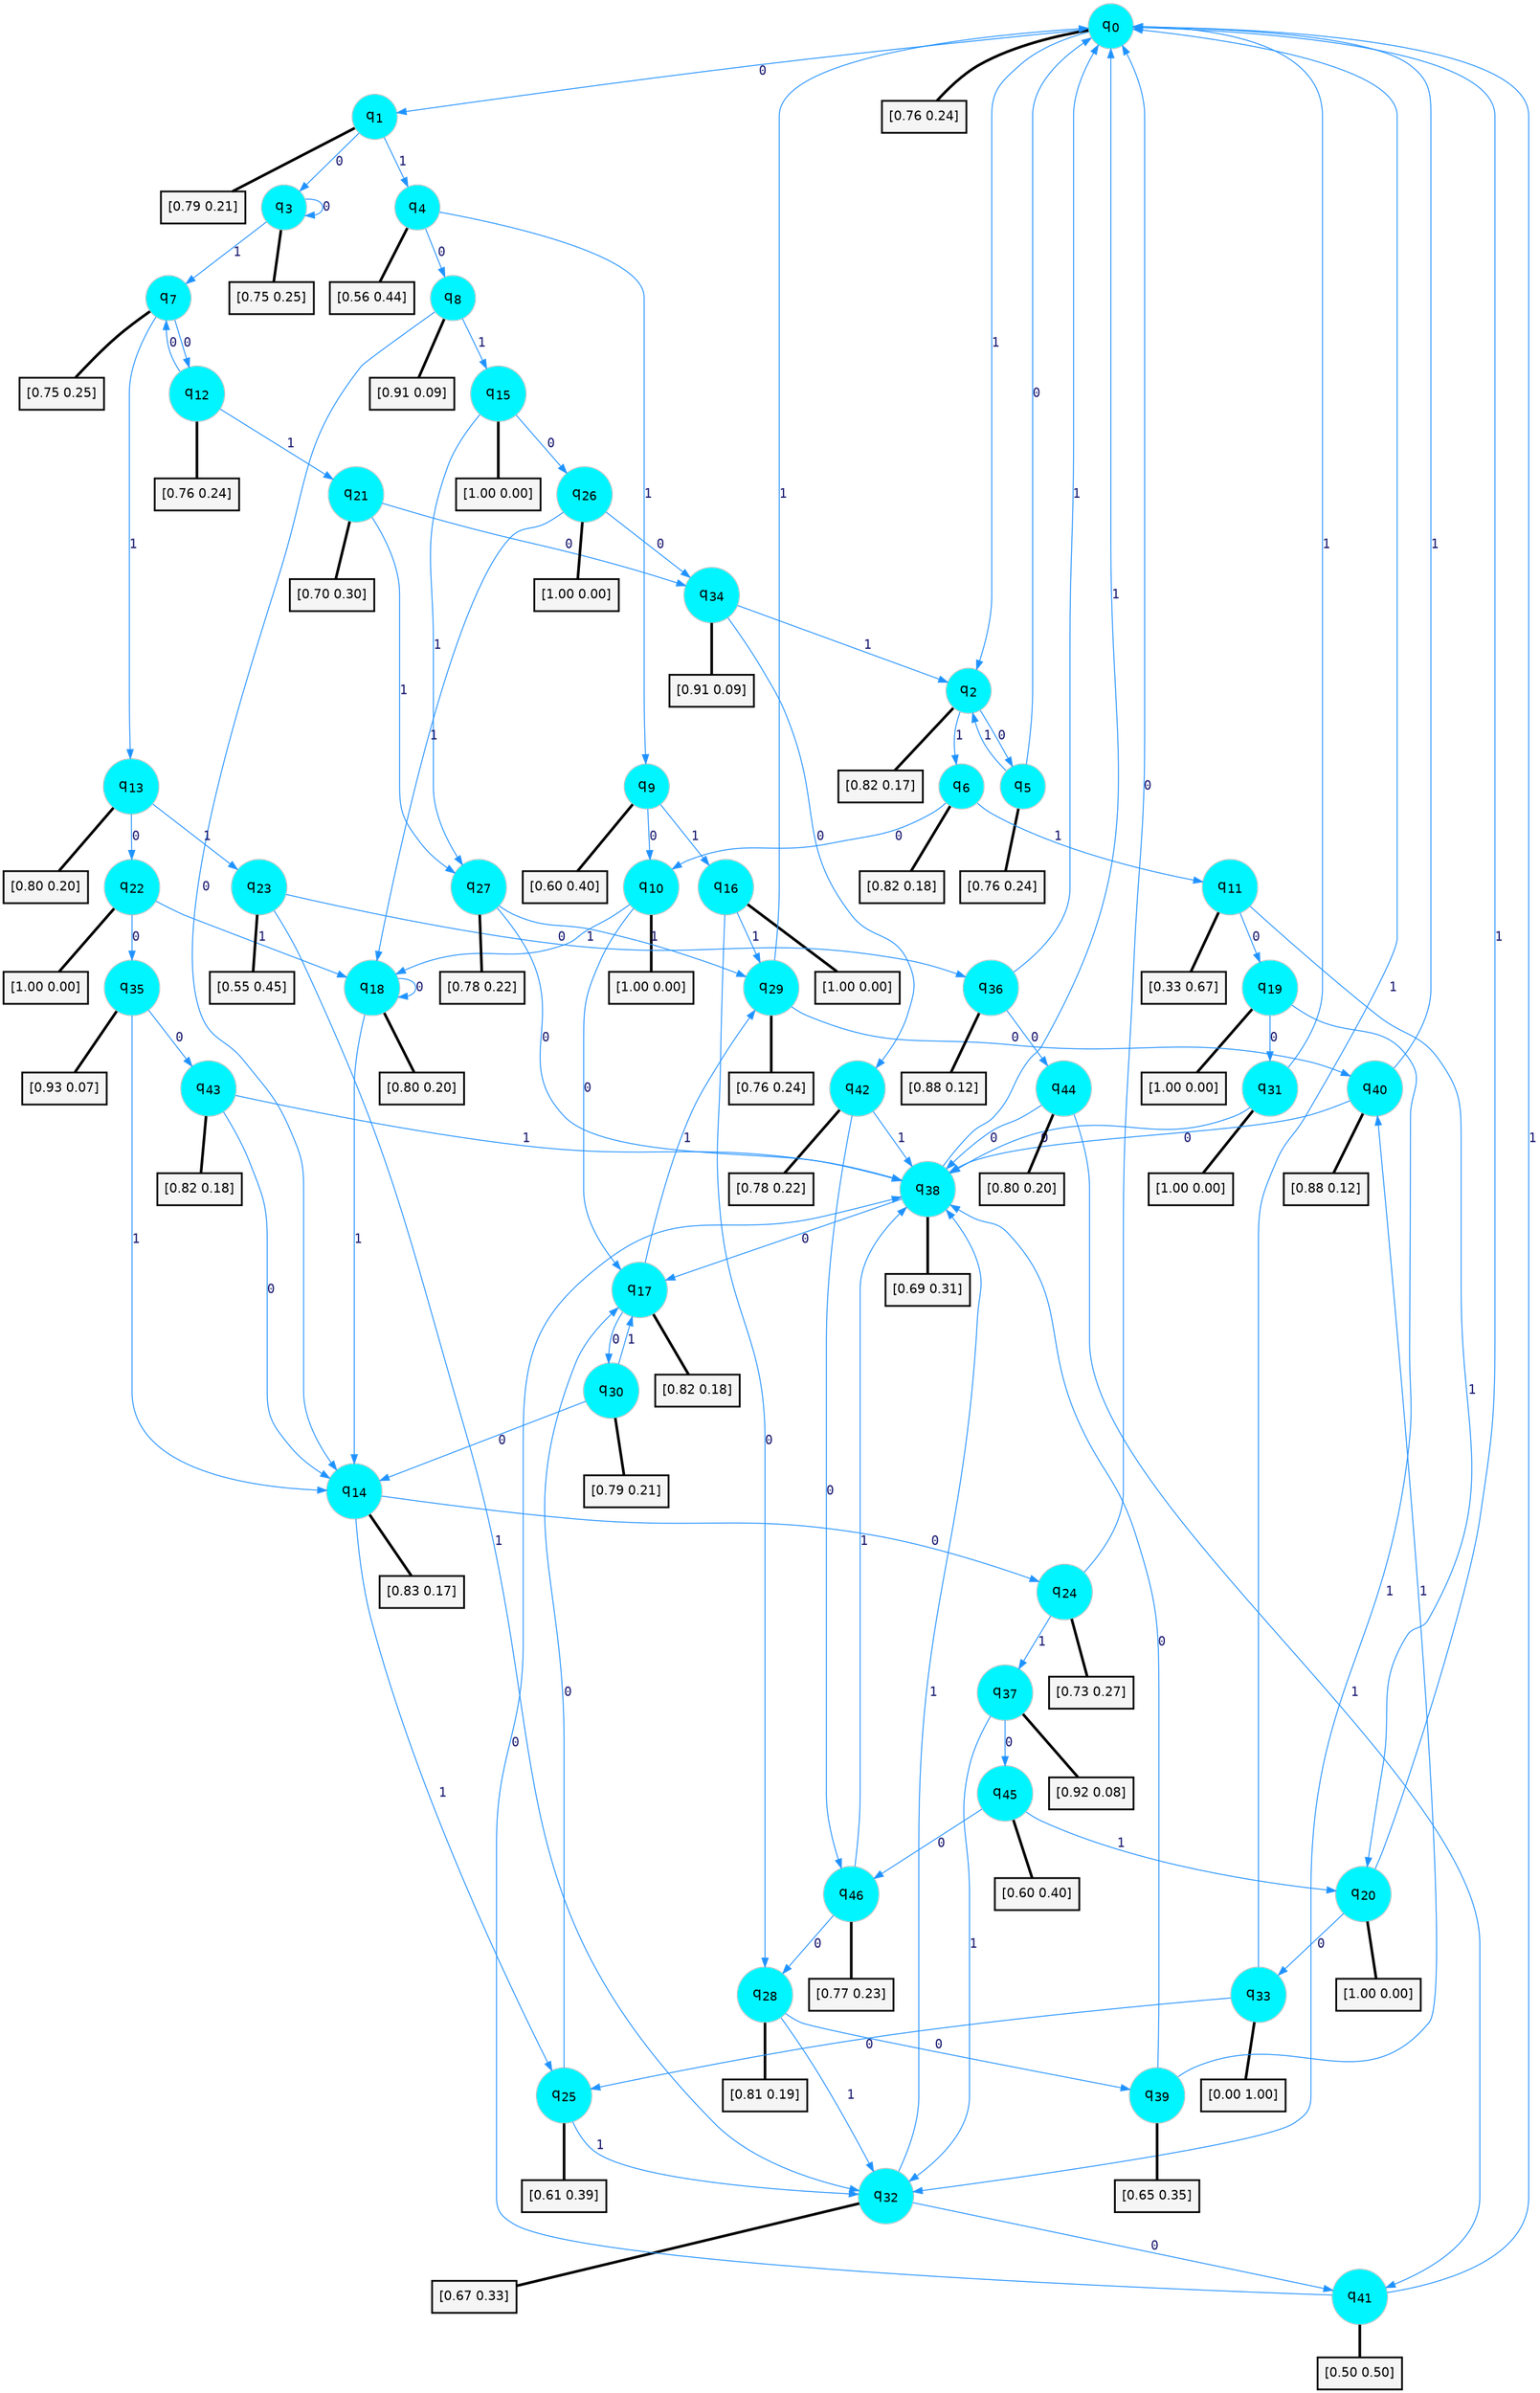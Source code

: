 digraph G {
graph [
bgcolor=transparent, dpi=300, rankdir=TD, size="40,25"];
node [
color=gray, fillcolor=turquoise1, fontcolor=black, fontname=Helvetica, fontsize=16, fontweight=bold, shape=circle, style=filled];
edge [
arrowsize=1, color=dodgerblue1, fontcolor=midnightblue, fontname=courier, fontweight=bold, penwidth=1, style=solid, weight=20];
0[label=<q<SUB>0</SUB>>];
1[label=<q<SUB>1</SUB>>];
2[label=<q<SUB>2</SUB>>];
3[label=<q<SUB>3</SUB>>];
4[label=<q<SUB>4</SUB>>];
5[label=<q<SUB>5</SUB>>];
6[label=<q<SUB>6</SUB>>];
7[label=<q<SUB>7</SUB>>];
8[label=<q<SUB>8</SUB>>];
9[label=<q<SUB>9</SUB>>];
10[label=<q<SUB>10</SUB>>];
11[label=<q<SUB>11</SUB>>];
12[label=<q<SUB>12</SUB>>];
13[label=<q<SUB>13</SUB>>];
14[label=<q<SUB>14</SUB>>];
15[label=<q<SUB>15</SUB>>];
16[label=<q<SUB>16</SUB>>];
17[label=<q<SUB>17</SUB>>];
18[label=<q<SUB>18</SUB>>];
19[label=<q<SUB>19</SUB>>];
20[label=<q<SUB>20</SUB>>];
21[label=<q<SUB>21</SUB>>];
22[label=<q<SUB>22</SUB>>];
23[label=<q<SUB>23</SUB>>];
24[label=<q<SUB>24</SUB>>];
25[label=<q<SUB>25</SUB>>];
26[label=<q<SUB>26</SUB>>];
27[label=<q<SUB>27</SUB>>];
28[label=<q<SUB>28</SUB>>];
29[label=<q<SUB>29</SUB>>];
30[label=<q<SUB>30</SUB>>];
31[label=<q<SUB>31</SUB>>];
32[label=<q<SUB>32</SUB>>];
33[label=<q<SUB>33</SUB>>];
34[label=<q<SUB>34</SUB>>];
35[label=<q<SUB>35</SUB>>];
36[label=<q<SUB>36</SUB>>];
37[label=<q<SUB>37</SUB>>];
38[label=<q<SUB>38</SUB>>];
39[label=<q<SUB>39</SUB>>];
40[label=<q<SUB>40</SUB>>];
41[label=<q<SUB>41</SUB>>];
42[label=<q<SUB>42</SUB>>];
43[label=<q<SUB>43</SUB>>];
44[label=<q<SUB>44</SUB>>];
45[label=<q<SUB>45</SUB>>];
46[label=<q<SUB>46</SUB>>];
47[label="[0.76 0.24]", shape=box,fontcolor=black, fontname=Helvetica, fontsize=14, penwidth=2, fillcolor=whitesmoke,color=black];
48[label="[0.79 0.21]", shape=box,fontcolor=black, fontname=Helvetica, fontsize=14, penwidth=2, fillcolor=whitesmoke,color=black];
49[label="[0.82 0.17]", shape=box,fontcolor=black, fontname=Helvetica, fontsize=14, penwidth=2, fillcolor=whitesmoke,color=black];
50[label="[0.75 0.25]", shape=box,fontcolor=black, fontname=Helvetica, fontsize=14, penwidth=2, fillcolor=whitesmoke,color=black];
51[label="[0.56 0.44]", shape=box,fontcolor=black, fontname=Helvetica, fontsize=14, penwidth=2, fillcolor=whitesmoke,color=black];
52[label="[0.76 0.24]", shape=box,fontcolor=black, fontname=Helvetica, fontsize=14, penwidth=2, fillcolor=whitesmoke,color=black];
53[label="[0.82 0.18]", shape=box,fontcolor=black, fontname=Helvetica, fontsize=14, penwidth=2, fillcolor=whitesmoke,color=black];
54[label="[0.75 0.25]", shape=box,fontcolor=black, fontname=Helvetica, fontsize=14, penwidth=2, fillcolor=whitesmoke,color=black];
55[label="[0.91 0.09]", shape=box,fontcolor=black, fontname=Helvetica, fontsize=14, penwidth=2, fillcolor=whitesmoke,color=black];
56[label="[0.60 0.40]", shape=box,fontcolor=black, fontname=Helvetica, fontsize=14, penwidth=2, fillcolor=whitesmoke,color=black];
57[label="[1.00 0.00]", shape=box,fontcolor=black, fontname=Helvetica, fontsize=14, penwidth=2, fillcolor=whitesmoke,color=black];
58[label="[0.33 0.67]", shape=box,fontcolor=black, fontname=Helvetica, fontsize=14, penwidth=2, fillcolor=whitesmoke,color=black];
59[label="[0.76 0.24]", shape=box,fontcolor=black, fontname=Helvetica, fontsize=14, penwidth=2, fillcolor=whitesmoke,color=black];
60[label="[0.80 0.20]", shape=box,fontcolor=black, fontname=Helvetica, fontsize=14, penwidth=2, fillcolor=whitesmoke,color=black];
61[label="[0.83 0.17]", shape=box,fontcolor=black, fontname=Helvetica, fontsize=14, penwidth=2, fillcolor=whitesmoke,color=black];
62[label="[1.00 0.00]", shape=box,fontcolor=black, fontname=Helvetica, fontsize=14, penwidth=2, fillcolor=whitesmoke,color=black];
63[label="[1.00 0.00]", shape=box,fontcolor=black, fontname=Helvetica, fontsize=14, penwidth=2, fillcolor=whitesmoke,color=black];
64[label="[0.82 0.18]", shape=box,fontcolor=black, fontname=Helvetica, fontsize=14, penwidth=2, fillcolor=whitesmoke,color=black];
65[label="[0.80 0.20]", shape=box,fontcolor=black, fontname=Helvetica, fontsize=14, penwidth=2, fillcolor=whitesmoke,color=black];
66[label="[1.00 0.00]", shape=box,fontcolor=black, fontname=Helvetica, fontsize=14, penwidth=2, fillcolor=whitesmoke,color=black];
67[label="[1.00 0.00]", shape=box,fontcolor=black, fontname=Helvetica, fontsize=14, penwidth=2, fillcolor=whitesmoke,color=black];
68[label="[0.70 0.30]", shape=box,fontcolor=black, fontname=Helvetica, fontsize=14, penwidth=2, fillcolor=whitesmoke,color=black];
69[label="[1.00 0.00]", shape=box,fontcolor=black, fontname=Helvetica, fontsize=14, penwidth=2, fillcolor=whitesmoke,color=black];
70[label="[0.55 0.45]", shape=box,fontcolor=black, fontname=Helvetica, fontsize=14, penwidth=2, fillcolor=whitesmoke,color=black];
71[label="[0.73 0.27]", shape=box,fontcolor=black, fontname=Helvetica, fontsize=14, penwidth=2, fillcolor=whitesmoke,color=black];
72[label="[0.61 0.39]", shape=box,fontcolor=black, fontname=Helvetica, fontsize=14, penwidth=2, fillcolor=whitesmoke,color=black];
73[label="[1.00 0.00]", shape=box,fontcolor=black, fontname=Helvetica, fontsize=14, penwidth=2, fillcolor=whitesmoke,color=black];
74[label="[0.78 0.22]", shape=box,fontcolor=black, fontname=Helvetica, fontsize=14, penwidth=2, fillcolor=whitesmoke,color=black];
75[label="[0.81 0.19]", shape=box,fontcolor=black, fontname=Helvetica, fontsize=14, penwidth=2, fillcolor=whitesmoke,color=black];
76[label="[0.76 0.24]", shape=box,fontcolor=black, fontname=Helvetica, fontsize=14, penwidth=2, fillcolor=whitesmoke,color=black];
77[label="[0.79 0.21]", shape=box,fontcolor=black, fontname=Helvetica, fontsize=14, penwidth=2, fillcolor=whitesmoke,color=black];
78[label="[1.00 0.00]", shape=box,fontcolor=black, fontname=Helvetica, fontsize=14, penwidth=2, fillcolor=whitesmoke,color=black];
79[label="[0.67 0.33]", shape=box,fontcolor=black, fontname=Helvetica, fontsize=14, penwidth=2, fillcolor=whitesmoke,color=black];
80[label="[0.00 1.00]", shape=box,fontcolor=black, fontname=Helvetica, fontsize=14, penwidth=2, fillcolor=whitesmoke,color=black];
81[label="[0.91 0.09]", shape=box,fontcolor=black, fontname=Helvetica, fontsize=14, penwidth=2, fillcolor=whitesmoke,color=black];
82[label="[0.93 0.07]", shape=box,fontcolor=black, fontname=Helvetica, fontsize=14, penwidth=2, fillcolor=whitesmoke,color=black];
83[label="[0.88 0.12]", shape=box,fontcolor=black, fontname=Helvetica, fontsize=14, penwidth=2, fillcolor=whitesmoke,color=black];
84[label="[0.92 0.08]", shape=box,fontcolor=black, fontname=Helvetica, fontsize=14, penwidth=2, fillcolor=whitesmoke,color=black];
85[label="[0.69 0.31]", shape=box,fontcolor=black, fontname=Helvetica, fontsize=14, penwidth=2, fillcolor=whitesmoke,color=black];
86[label="[0.65 0.35]", shape=box,fontcolor=black, fontname=Helvetica, fontsize=14, penwidth=2, fillcolor=whitesmoke,color=black];
87[label="[0.88 0.12]", shape=box,fontcolor=black, fontname=Helvetica, fontsize=14, penwidth=2, fillcolor=whitesmoke,color=black];
88[label="[0.50 0.50]", shape=box,fontcolor=black, fontname=Helvetica, fontsize=14, penwidth=2, fillcolor=whitesmoke,color=black];
89[label="[0.78 0.22]", shape=box,fontcolor=black, fontname=Helvetica, fontsize=14, penwidth=2, fillcolor=whitesmoke,color=black];
90[label="[0.82 0.18]", shape=box,fontcolor=black, fontname=Helvetica, fontsize=14, penwidth=2, fillcolor=whitesmoke,color=black];
91[label="[0.80 0.20]", shape=box,fontcolor=black, fontname=Helvetica, fontsize=14, penwidth=2, fillcolor=whitesmoke,color=black];
92[label="[0.60 0.40]", shape=box,fontcolor=black, fontname=Helvetica, fontsize=14, penwidth=2, fillcolor=whitesmoke,color=black];
93[label="[0.77 0.23]", shape=box,fontcolor=black, fontname=Helvetica, fontsize=14, penwidth=2, fillcolor=whitesmoke,color=black];
0->1 [label=0];
0->2 [label=1];
0->47 [arrowhead=none, penwidth=3,color=black];
1->3 [label=0];
1->4 [label=1];
1->48 [arrowhead=none, penwidth=3,color=black];
2->5 [label=0];
2->6 [label=1];
2->49 [arrowhead=none, penwidth=3,color=black];
3->3 [label=0];
3->7 [label=1];
3->50 [arrowhead=none, penwidth=3,color=black];
4->8 [label=0];
4->9 [label=1];
4->51 [arrowhead=none, penwidth=3,color=black];
5->0 [label=0];
5->2 [label=1];
5->52 [arrowhead=none, penwidth=3,color=black];
6->10 [label=0];
6->11 [label=1];
6->53 [arrowhead=none, penwidth=3,color=black];
7->12 [label=0];
7->13 [label=1];
7->54 [arrowhead=none, penwidth=3,color=black];
8->14 [label=0];
8->15 [label=1];
8->55 [arrowhead=none, penwidth=3,color=black];
9->10 [label=0];
9->16 [label=1];
9->56 [arrowhead=none, penwidth=3,color=black];
10->17 [label=0];
10->18 [label=1];
10->57 [arrowhead=none, penwidth=3,color=black];
11->19 [label=0];
11->20 [label=1];
11->58 [arrowhead=none, penwidth=3,color=black];
12->7 [label=0];
12->21 [label=1];
12->59 [arrowhead=none, penwidth=3,color=black];
13->22 [label=0];
13->23 [label=1];
13->60 [arrowhead=none, penwidth=3,color=black];
14->24 [label=0];
14->25 [label=1];
14->61 [arrowhead=none, penwidth=3,color=black];
15->26 [label=0];
15->27 [label=1];
15->62 [arrowhead=none, penwidth=3,color=black];
16->28 [label=0];
16->29 [label=1];
16->63 [arrowhead=none, penwidth=3,color=black];
17->30 [label=0];
17->29 [label=1];
17->64 [arrowhead=none, penwidth=3,color=black];
18->18 [label=0];
18->14 [label=1];
18->65 [arrowhead=none, penwidth=3,color=black];
19->31 [label=0];
19->32 [label=1];
19->66 [arrowhead=none, penwidth=3,color=black];
20->33 [label=0];
20->0 [label=1];
20->67 [arrowhead=none, penwidth=3,color=black];
21->34 [label=0];
21->27 [label=1];
21->68 [arrowhead=none, penwidth=3,color=black];
22->35 [label=0];
22->18 [label=1];
22->69 [arrowhead=none, penwidth=3,color=black];
23->36 [label=0];
23->32 [label=1];
23->70 [arrowhead=none, penwidth=3,color=black];
24->0 [label=0];
24->37 [label=1];
24->71 [arrowhead=none, penwidth=3,color=black];
25->17 [label=0];
25->32 [label=1];
25->72 [arrowhead=none, penwidth=3,color=black];
26->34 [label=0];
26->18 [label=1];
26->73 [arrowhead=none, penwidth=3,color=black];
27->38 [label=0];
27->29 [label=1];
27->74 [arrowhead=none, penwidth=3,color=black];
28->39 [label=0];
28->32 [label=1];
28->75 [arrowhead=none, penwidth=3,color=black];
29->40 [label=0];
29->0 [label=1];
29->76 [arrowhead=none, penwidth=3,color=black];
30->14 [label=0];
30->17 [label=1];
30->77 [arrowhead=none, penwidth=3,color=black];
31->38 [label=0];
31->0 [label=1];
31->78 [arrowhead=none, penwidth=3,color=black];
32->41 [label=0];
32->38 [label=1];
32->79 [arrowhead=none, penwidth=3,color=black];
33->25 [label=0];
33->0 [label=1];
33->80 [arrowhead=none, penwidth=3,color=black];
34->42 [label=0];
34->2 [label=1];
34->81 [arrowhead=none, penwidth=3,color=black];
35->43 [label=0];
35->14 [label=1];
35->82 [arrowhead=none, penwidth=3,color=black];
36->44 [label=0];
36->0 [label=1];
36->83 [arrowhead=none, penwidth=3,color=black];
37->45 [label=0];
37->32 [label=1];
37->84 [arrowhead=none, penwidth=3,color=black];
38->17 [label=0];
38->0 [label=1];
38->85 [arrowhead=none, penwidth=3,color=black];
39->38 [label=0];
39->40 [label=1];
39->86 [arrowhead=none, penwidth=3,color=black];
40->38 [label=0];
40->0 [label=1];
40->87 [arrowhead=none, penwidth=3,color=black];
41->38 [label=0];
41->0 [label=1];
41->88 [arrowhead=none, penwidth=3,color=black];
42->46 [label=0];
42->38 [label=1];
42->89 [arrowhead=none, penwidth=3,color=black];
43->14 [label=0];
43->38 [label=1];
43->90 [arrowhead=none, penwidth=3,color=black];
44->38 [label=0];
44->41 [label=1];
44->91 [arrowhead=none, penwidth=3,color=black];
45->46 [label=0];
45->20 [label=1];
45->92 [arrowhead=none, penwidth=3,color=black];
46->28 [label=0];
46->38 [label=1];
46->93 [arrowhead=none, penwidth=3,color=black];
}
